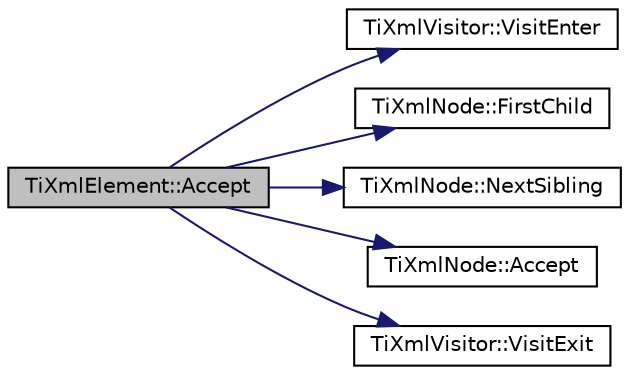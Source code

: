 digraph "TiXmlElement::Accept"
{
  edge [fontname="Helvetica",fontsize="10",labelfontname="Helvetica",labelfontsize="10"];
  node [fontname="Helvetica",fontsize="10",shape=record];
  rankdir="LR";
  Node1 [label="TiXmlElement::Accept",height=0.2,width=0.4,color="black", fillcolor="grey75", style="filled", fontcolor="black"];
  Node1 -> Node2 [color="midnightblue",fontsize="10",style="solid",fontname="Helvetica"];
  Node2 [label="TiXmlVisitor::VisitEnter",height=0.2,width=0.4,color="black", fillcolor="white", style="filled",URL="$class_ti_xml_visitor.html#a07baecb52dd7d8716ae2a48ad0956ee0",tooltip="Visit a document. "];
  Node1 -> Node3 [color="midnightblue",fontsize="10",style="solid",fontname="Helvetica"];
  Node3 [label="TiXmlNode::FirstChild",height=0.2,width=0.4,color="black", fillcolor="white", style="filled",URL="$class_ti_xml_node.html#a44c8eee26bbe2d1b2762038df9dde2f0",tooltip="The first child of this node. Will be null if there are no children. "];
  Node1 -> Node4 [color="midnightblue",fontsize="10",style="solid",fontname="Helvetica"];
  Node4 [label="TiXmlNode::NextSibling",height=0.2,width=0.4,color="black", fillcolor="white", style="filled",URL="$class_ti_xml_node.html#af854baeba384f5fe9859f5aee03b548e",tooltip="Navigate to a sibling node. "];
  Node1 -> Node5 [color="midnightblue",fontsize="10",style="solid",fontname="Helvetica"];
  Node5 [label="TiXmlNode::Accept",height=0.2,width=0.4,color="black", fillcolor="white", style="filled",URL="$class_ti_xml_node.html#acc0f88b7462c6cb73809d410a4f5bb86"];
  Node1 -> Node6 [color="midnightblue",fontsize="10",style="solid",fontname="Helvetica"];
  Node6 [label="TiXmlVisitor::VisitExit",height=0.2,width=0.4,color="black", fillcolor="white", style="filled",URL="$class_ti_xml_visitor.html#aa0ade4f27087447e93974e975c3246ad",tooltip="Visit a document. "];
}
